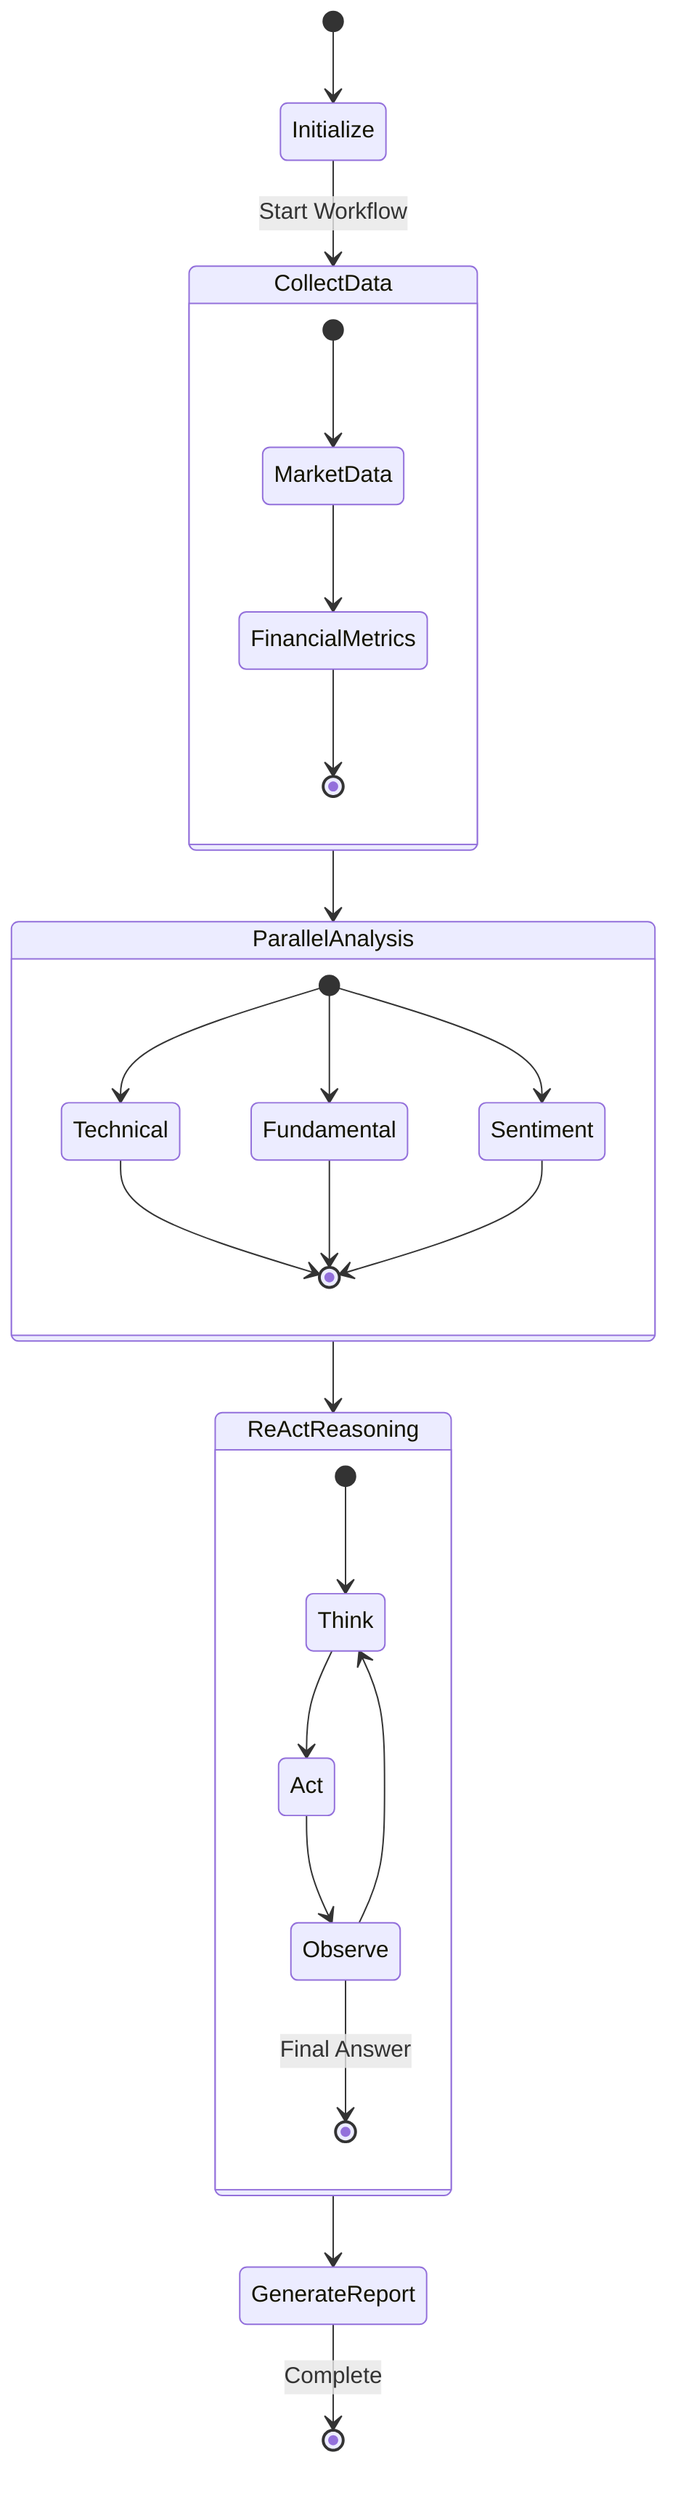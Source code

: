 stateDiagram-v2
    [*] --> Initialize
    Initialize --> CollectData: Start Workflow
    
    state CollectData {
        [*] --> MarketData
        MarketData --> FinancialMetrics
        FinancialMetrics --> [*]
    }
    
    CollectData --> ParallelAnalysis
    
    state ParallelAnalysis {
        [*] --> Technical
        [*] --> Fundamental
        [*] --> Sentiment
        Technical --> [*]
        Fundamental --> [*]
        Sentiment --> [*]
    }
    
    ParallelAnalysis --> ReActReasoning
    
    state ReActReasoning {
        [*] --> Think
        Think --> Act
        Act --> Observe
        Observe --> Think
        Observe --> [*]: Final Answer
    }
    
    ReActReasoning --> GenerateReport
    GenerateReport --> [*]: Complete